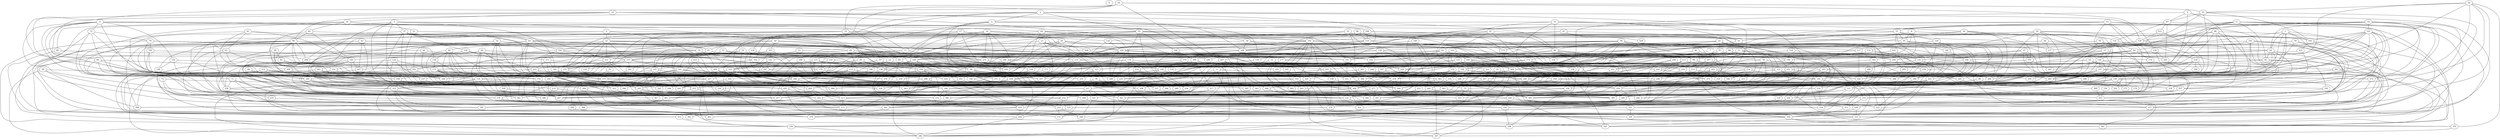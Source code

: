 strict graph "gnp_random_graph(400,0.015)" {
0;
1;
2;
3;
4;
5;
6;
7;
8;
9;
10;
11;
12;
13;
14;
15;
16;
17;
18;
19;
20;
21;
22;
23;
24;
25;
26;
27;
28;
29;
30;
31;
32;
33;
34;
35;
36;
37;
38;
39;
40;
41;
42;
43;
44;
45;
46;
47;
48;
49;
50;
51;
52;
53;
54;
55;
56;
57;
58;
59;
60;
61;
62;
63;
64;
65;
66;
67;
68;
69;
70;
71;
72;
73;
74;
75;
76;
77;
78;
79;
80;
81;
82;
83;
84;
85;
86;
87;
88;
89;
90;
91;
92;
93;
94;
95;
96;
97;
98;
99;
100;
101;
102;
103;
104;
105;
106;
107;
108;
109;
110;
111;
112;
113;
114;
115;
116;
117;
118;
119;
120;
121;
122;
123;
124;
125;
126;
127;
128;
129;
130;
131;
132;
133;
134;
135;
136;
137;
138;
139;
140;
141;
142;
143;
144;
145;
146;
147;
148;
149;
150;
151;
152;
153;
154;
155;
156;
157;
158;
159;
160;
161;
162;
163;
164;
165;
166;
167;
168;
169;
170;
171;
172;
173;
174;
175;
176;
177;
178;
179;
180;
181;
182;
183;
184;
185;
186;
187;
188;
189;
190;
191;
192;
193;
194;
195;
196;
197;
198;
199;
200;
201;
202;
203;
204;
205;
206;
207;
208;
209;
210;
211;
212;
213;
214;
215;
216;
217;
218;
219;
220;
221;
222;
223;
224;
225;
226;
227;
228;
229;
230;
231;
232;
233;
234;
235;
236;
237;
238;
239;
240;
241;
242;
243;
244;
245;
246;
247;
248;
249;
250;
251;
252;
253;
254;
255;
256;
257;
258;
259;
260;
261;
262;
263;
264;
265;
266;
267;
268;
269;
270;
271;
272;
273;
274;
275;
276;
277;
278;
279;
280;
281;
282;
283;
284;
285;
286;
287;
288;
289;
290;
291;
292;
293;
294;
295;
296;
297;
298;
299;
300;
301;
302;
303;
304;
305;
306;
307;
308;
309;
310;
311;
312;
313;
314;
315;
316;
317;
318;
319;
320;
321;
322;
323;
324;
325;
326;
327;
328;
329;
330;
331;
332;
333;
334;
335;
336;
337;
338;
339;
340;
341;
342;
343;
344;
345;
346;
347;
348;
349;
350;
351;
352;
353;
354;
355;
356;
357;
358;
359;
360;
361;
362;
363;
364;
365;
366;
367;
368;
369;
370;
371;
372;
373;
374;
375;
376;
377;
378;
379;
380;
381;
382;
383;
384;
385;
386;
387;
388;
389;
390;
391;
392;
393;
394;
395;
396;
397;
398;
399;
1 -- 193  [is_available=True, prob="0.159087456001"];
1 -- 387  [is_available=True, prob="0.0880879649318"];
1 -- 339  [is_available=True, prob="0.025745083117"];
1 -- 109  [is_available=True, prob="0.942501750728"];
1 -- 239  [is_available=True, prob="0.0327553164646"];
1 -- 113  [is_available=True, prob="1.0"];
1 -- 307  [is_available=True, prob="0.438943367341"];
1 -- 59  [is_available=True, prob="0.658084637431"];
2 -- 130  [is_available=True, prob="0.686960643798"];
2 -- 358  [is_available=True, prob="0.996588749772"];
2 -- 5  [is_available=True, prob="0.94331332277"];
2 -- 102  [is_available=True, prob="0.702941724285"];
2 -- 264  [is_available=True, prob="0.549530355292"];
2 -- 42  [is_available=True, prob="1.0"];
2 -- 179  [is_available=True, prob="1.0"];
2 -- 90  [is_available=True, prob="1.0"];
3 -- 297  [is_available=True, prob="0.323803786542"];
3 -- 283  [is_available=True, prob="1.0"];
3 -- 398  [is_available=True, prob="0.153382484037"];
3 -- 286  [is_available=True, prob="0.105304067959"];
4 -- 161  [is_available=True, prob="0.660974636439"];
4 -- 259  [is_available=True, prob="0.0141882943351"];
4 -- 37  [is_available=True, prob="1.0"];
4 -- 363  [is_available=True, prob="1.0"];
4 -- 301  [is_available=True, prob="0.158927331367"];
4 -- 237  [is_available=True, prob="0.225533630773"];
4 -- 57  [is_available=True, prob="1.0"];
4 -- 346  [is_available=True, prob="1.0"];
5 -- 257  [is_available=True, prob="0.587532844591"];
5 -- 108  [is_available=True, prob="1.0"];
5 -- 110  [is_available=True, prob="0.525310743355"];
5 -- 176  [is_available=True, prob="0.8412022229"];
5 -- 94  [is_available=True, prob="0.413544200232"];
6 -- 208  [is_available=True, prob="0.584393607027"];
6 -- 266  [is_available=True, prob="0.0671912449964"];
6 -- 351  [is_available=True, prob="0.256271029432"];
6 -- 22  [is_available=True, prob="0.634640276112"];
6 -- 71  [is_available=True, prob="0.0561710080365"];
7 -- 152  [is_available=True, prob="1.0"];
7 -- 266  [is_available=True, prob="1.0"];
7 -- 213  [is_available=True, prob="0.842815293792"];
7 -- 30  [is_available=True, prob="0.442522700167"];
8 -- 264  [is_available=True, prob="0.389680232167"];
8 -- 114  [is_available=True, prob="0.349039239887"];
8 -- 196  [is_available=True, prob="0.0638809049188"];
8 -- 157  [is_available=True, prob="0.226893315068"];
8 -- 95  [is_available=True, prob="0.24189448717"];
9 -- 359  [is_available=True, prob="0.130881682046"];
9 -- 291  [is_available=True, prob="1.0"];
9 -- 285  [is_available=True, prob="0.165366573063"];
9 -- 358  [is_available=True, prob="0.525032503531"];
9 -- 87  [is_available=True, prob="0.413098568314"];
10 -- 67  [is_available=True, prob="1.0"];
10 -- 54  [is_available=True, prob="1.0"];
10 -- 358  [is_available=True, prob="0.73389172956"];
10 -- 364  [is_available=True, prob="1.0"];
10 -- 303  [is_available=True, prob="0.600601939307"];
10 -- 86  [is_available=True, prob="0.587541608997"];
10 -- 61  [is_available=True, prob="0.16187447677"];
11 -- 39  [is_available=True, prob="0.713553251049"];
11 -- 72  [is_available=True, prob="0.75058356668"];
11 -- 297  [is_available=True, prob="0.316768815422"];
11 -- 267  [is_available=True, prob="0.141186878315"];
11 -- 77  [is_available=True, prob="0.257319219684"];
11 -- 302  [is_available=True, prob="1.0"];
11 -- 144  [is_available=True, prob="0.0751744483739"];
11 -- 360  [is_available=True, prob="0.479161827183"];
11 -- 51  [is_available=True, prob="0.283735048644"];
11 -- 89  [is_available=True, prob="0.218292109297"];
11 -- 317  [is_available=True, prob="1.0"];
12 -- 197  [is_available=True, prob="1.0"];
12 -- 369  [is_available=True, prob="0.791912672718"];
12 -- 183  [is_available=True, prob="0.324100420978"];
12 -- 344  [is_available=True, prob="1.0"];
12 -- 57  [is_available=True, prob="1.0"];
12 -- 315  [is_available=True, prob="0.426084736899"];
12 -- 92  [is_available=True, prob="0.377752337885"];
12 -- 126  [is_available=True, prob="1.0"];
13 -- 257  [is_available=True, prob="0.731452796068"];
13 -- 127  [is_available=True, prob="1.0"];
13 -- 77  [is_available=True, prob="0.788491218492"];
13 -- 337  [is_available=True, prob="0.6528421312"];
13 -- 101  [is_available=True, prob="0.942878302887"];
14 -- 322  [is_available=True, prob="0.198656450377"];
14 -- 155  [is_available=True, prob="0.764758246142"];
14 -- 328  [is_available=True, prob="0.486850001591"];
14 -- 137  [is_available=True, prob="0.30540127313"];
14 -- 272  [is_available=True, prob="0.138361806874"];
14 -- 274  [is_available=True, prob="0.261536958115"];
14 -- 374  [is_available=True, prob="0.914812266969"];
14 -- 59  [is_available=True, prob="0.501973825315"];
14 -- 61  [is_available=True, prob="1.0"];
15 -- 251  [is_available=True, prob="0.0742782093467"];
15 -- 102  [is_available=True, prob="0.527781328111"];
16 -- 332  [is_available=True, prob="1.0"];
16 -- 61  [is_available=True, prob="0.209251095861"];
16 -- 272  [is_available=True, prob="0.438929951677"];
16 -- 373  [is_available=True, prob="0.916498645752"];
16 -- 23  [is_available=True, prob="0.334660506863"];
16 -- 216  [is_available=True, prob="0.400546382945"];
16 -- 28  [is_available=True, prob="0.156144481794"];
16 -- 285  [is_available=True, prob="0.688384264434"];
17 -- 193  [is_available=True, prob="1.0"];
17 -- 165  [is_available=True, prob="0.0959399525661"];
17 -- 134  [is_available=True, prob="0.264576228516"];
17 -- 77  [is_available=True, prob="0.136234387806"];
17 -- 335  [is_available=True, prob="0.431951814351"];
17 -- 255  [is_available=True, prob="0.735121696635"];
18 -- 207  [is_available=True, prob="1.0"];
18 -- 19  [is_available=True, prob="0.682763056356"];
18 -- 150  [is_available=True, prob="0.619504021141"];
18 -- 55  [is_available=True, prob="0.475596960035"];
18 -- 218  [is_available=True, prob="0.815935810005"];
18 -- 127  [is_available=True, prob="1.0"];
19 -- 97  [is_available=True, prob="0.0795369972918"];
19 -- 198  [is_available=True, prob="0.269443646295"];
19 -- 231  [is_available=True, prob="0.626820977748"];
19 -- 330  [is_available=True, prob="0.914368107638"];
19 -- 149  [is_available=True, prob="0.842932108877"];
19 -- 119  [is_available=True, prob="0.245945001318"];
20 -- 297  [is_available=True, prob="1.0"];
20 -- 202  [is_available=True, prob="0.619724442548"];
20 -- 107  [is_available=True, prob="0.25083559886"];
20 -- 196  [is_available=True, prob="0.898607408963"];
20 -- 197  [is_available=True, prob="0.22590898527"];
21 -- 98  [is_available=True, prob="0.429030058103"];
21 -- 131  [is_available=True, prob="0.719409765968"];
21 -- 390  [is_available=True, prob="1.0"];
21 -- 135  [is_available=True, prob="0.938712943685"];
21 -- 269  [is_available=True, prob="0.658597890578"];
21 -- 216  [is_available=True, prob="0.753923989111"];
21 -- 251  [is_available=True, prob="0.083115709785"];
21 -- 189  [is_available=True, prob="0.111075209874"];
22 -- 131  [is_available=True, prob="1.0"];
22 -- 68  [is_available=True, prob="0.761775761748"];
22 -- 69  [is_available=True, prob="0.00802998319179"];
22 -- 231  [is_available=True, prob="1.0"];
22 -- 105  [is_available=True, prob="1.0"];
22 -- 121  [is_available=True, prob="0.966276135065"];
22 -- 157  [is_available=True, prob="0.388274684439"];
22 -- 126  [is_available=True, prob="1.0"];
22 -- 101  [is_available=True, prob="0.361868762535"];
23 -- 371  [is_available=True, prob="0.675068578757"];
23 -- 324  [is_available=True, prob="1.0"];
23 -- 230  [is_available=True, prob="0.864789916032"];
24 -- 34  [is_available=True, prob="0.398894700788"];
24 -- 198  [is_available=True, prob="1.0"];
24 -- 168  [is_available=True, prob="0.00985272836971"];
24 -- 266  [is_available=True, prob="0.853347809555"];
24 -- 179  [is_available=True, prob="0.440938748211"];
24 -- 86  [is_available=True, prob="1.0"];
25 -- 353  [is_available=True, prob="1.0"];
25 -- 132  [is_available=True, prob="0.493238608101"];
25 -- 166  [is_available=True, prob="0.0767469955264"];
25 -- 201  [is_available=True, prob="1.0"];
25 -- 268  [is_available=True, prob="1.0"];
25 -- 183  [is_available=True, prob="0.62260806032"];
25 -- 91  [is_available=True, prob="0.70035444952"];
25 -- 223  [is_available=True, prob="0.182749357244"];
26 -- 290  [is_available=True, prob="0.252278342419"];
26 -- 355  [is_available=True, prob="0.832591267871"];
26 -- 360  [is_available=True, prob="0.88411878132"];
26 -- 119  [is_available=True, prob="0.315248028423"];
26 -- 375  [is_available=True, prob="1.0"];
26 -- 145  [is_available=True, prob="0.974162616313"];
26 -- 279  [is_available=True, prob="0.786768902827"];
26 -- 314  [is_available=True, prob="0.947856452424"];
26 -- 27  [is_available=True, prob="1.0"];
27 -- 128  [is_available=True, prob="0.44202539155"];
27 -- 388  [is_available=True, prob="1.0"];
27 -- 305  [is_available=True, prob="0.0255919464619"];
27 -- 180  [is_available=True, prob="0.530283911015"];
27 -- 100  [is_available=True, prob="0.655877979335"];
28 -- 100  [is_available=True, prob="1.0"];
28 -- 396  [is_available=True, prob="1.0"];
28 -- 300  [is_available=True, prob="0.432333810174"];
28 -- 113  [is_available=True, prob="0.0552101006594"];
28 -- 149  [is_available=True, prob="1.0"];
28 -- 190  [is_available=True, prob="1.0"];
29 -- 194  [is_available=True, prob="0.323397095429"];
29 -- 368  [is_available=True, prob="0.301622225844"];
29 -- 369  [is_available=True, prob="0.267707247717"];
29 -- 338  [is_available=True, prob="0.0228118827659"];
29 -- 375  [is_available=True, prob="0.873485475882"];
29 -- 351  [is_available=True, prob="1.0"];
30 -- 75  [is_available=True, prob="0.784181018273"];
30 -- 356  [is_available=True, prob="0.654671524304"];
30 -- 267  [is_available=True, prob="1.0"];
30 -- 240  [is_available=True, prob="1.0"];
30 -- 377  [is_available=True, prob="0.501130046362"];
31 -- 233  [is_available=True, prob="0.557434878867"];
31 -- 225  [is_available=True, prob="0.618092468641"];
31 -- 211  [is_available=True, prob="0.799143331794"];
31 -- 127  [is_available=True, prob="0.941763695262"];
32 -- 270  [is_available=True, prob="1.0"];
32 -- 300  [is_available=True, prob="0.818853613115"];
32 -- 134  [is_available=True, prob="1.0"];
32 -- 86  [is_available=True, prob="0.475758345282"];
32 -- 341  [is_available=True, prob="1.0"];
33 -- 392  [is_available=True, prob="0.916492513078"];
33 -- 291  [is_available=True, prob="1.0"];
33 -- 197  [is_available=True, prob="0.371747341903"];
33 -- 328  [is_available=True, prob="0.967903504723"];
33 -- 177  [is_available=True, prob="0.220026901131"];
33 -- 313  [is_available=True, prob="0.986237580611"];
33 -- 157  [is_available=True, prob="0.815512730591"];
34 -- 64  [is_available=True, prob="0.730191144472"];
34 -- 65  [is_available=True, prob="0.71844703012"];
34 -- 66  [is_available=True, prob="0.280184194065"];
34 -- 200  [is_available=True, prob="0.884972541336"];
34 -- 233  [is_available=True, prob="0.921698147121"];
35 -- 257  [is_available=True, prob="0.529377485103"];
35 -- 396  [is_available=True, prob="0.0179943039583"];
35 -- 399  [is_available=True, prob="0.166994417866"];
35 -- 368  [is_available=True, prob="0.0999115631793"];
35 -- 375  [is_available=True, prob="0.862067946592"];
35 -- 248  [is_available=True, prob="0.0369500290788"];
36 -- 327  [is_available=True, prob="0.139942463811"];
36 -- 55  [is_available=True, prob="1.0"];
36 -- 204  [is_available=True, prob="0.851998993294"];
36 -- 370  [is_available=True, prob="0.650770231067"];
36 -- 274  [is_available=True, prob="0.826728235426"];
36 -- 343  [is_available=True, prob="0.509554755552"];
36 -- 346  [is_available=True, prob="0.920978947218"];
37 -- 341  [is_available=True, prob="0.8664429709"];
37 -- 138  [is_available=True, prob="0.0692671857869"];
37 -- 334  [is_available=True, prob="0.579276347768"];
37 -- 174  [is_available=True, prob="1.0"];
37 -- 344  [is_available=True, prob="0.216226177281"];
37 -- 121  [is_available=True, prob="0.46721664841"];
37 -- 380  [is_available=True, prob="0.221383997904"];
37 -- 63  [is_available=True, prob="0.357171892057"];
38 -- 384  [is_available=True, prob="0.745376776327"];
38 -- 396  [is_available=True, prob="0.503114589899"];
38 -- 373  [is_available=True, prob="0.952262543212"];
38 -- 279  [is_available=True, prob="0.519888212011"];
39 -- 168  [is_available=True, prob="0.419863159798"];
39 -- 250  [is_available=True, prob="1.0"];
39 -- 298  [is_available=True, prob="0.109115924517"];
39 -- 175  [is_available=True, prob="0.193601505972"];
40 -- 376  [is_available=True, prob="0.46421417963"];
40 -- 332  [is_available=True, prob="0.969818405566"];
40 -- 173  [is_available=True, prob="1.0"];
40 -- 167  [is_available=True, prob="0.527090496934"];
41 -- 104  [is_available=True, prob="0.841732215222"];
41 -- 229  [is_available=True, prob="0.621901987612"];
41 -- 387  [is_available=True, prob="0.979994483386"];
41 -- 61  [is_available=True, prob="0.740246013979"];
41 -- 157  [is_available=True, prob="0.935840880999"];
42 -- 256  [is_available=True, prob="0.820199922536"];
42 -- 101  [is_available=True, prob="0.57277924706"];
42 -- 104  [is_available=True, prob="0.652835893672"];
42 -- 284  [is_available=True, prob="0.0304127226527"];
42 -- 106  [is_available=True, prob="0.248037717603"];
42 -- 366  [is_available=True, prob="0.295255880237"];
42 -- 151  [is_available=True, prob="0.0838691134269"];
42 -- 314  [is_available=True, prob="0.00197482297682"];
42 -- 220  [is_available=True, prob="0.161920928489"];
43 -- 336  [is_available=True, prob="1.0"];
43 -- 392  [is_available=True, prob="0.609958371179"];
43 -- 76  [is_available=True, prob="0.490556700918"];
43 -- 176  [is_available=True, prob="0.708217871776"];
43 -- 247  [is_available=True, prob="1.0"];
43 -- 252  [is_available=True, prob="0.493422049034"];
44 -- 137  [is_available=True, prob="0.400617527686"];
44 -- 59  [is_available=True, prob="0.192552090406"];
44 -- 149  [is_available=True, prob="1.0"];
45 -- 291  [is_available=True, prob="0.145500650471"];
45 -- 361  [is_available=True, prob="1.0"];
45 -- 146  [is_available=True, prob="0.0884894755698"];
45 -- 157  [is_available=True, prob="1.0"];
45 -- 62  [is_available=True, prob="1.0"];
45 -- 63  [is_available=True, prob="0.0736524562942"];
46 -- 304  [is_available=True, prob="1.0"];
46 -- 185  [is_available=True, prob="0.0989628365667"];
46 -- 119  [is_available=True, prob="1.0"];
46 -- 175  [is_available=True, prob="0.696957698744"];
46 -- 63  [is_available=True, prob="1.0"];
47 -- 216  [is_available=True, prob="0.314170048229"];
47 -- 284  [is_available=True, prob="0.272357771282"];
47 -- 204  [is_available=True, prob="0.943862815396"];
47 -- 292  [is_available=True, prob="1.0"];
47 -- 191  [is_available=True, prob="0.558672857668"];
48 -- 280  [is_available=True, prob="0.311743524607"];
48 -- 251  [is_available=True, prob="0.500746820772"];
48 -- 372  [is_available=True, prob="0.0536281420995"];
48 -- 85  [is_available=True, prob="0.93636973418"];
49 -- 258  [is_available=True, prob="0.741459210727"];
49 -- 116  [is_available=True, prob="0.163184898742"];
49 -- 111  [is_available=True, prob="0.612573515309"];
50 -- 226  [is_available=True, prob="0.211423030229"];
50 -- 354  [is_available=True, prob="1.0"];
50 -- 301  [is_available=True, prob="1.0"];
50 -- 175  [is_available=True, prob="0.826960011475"];
50 -- 217  [is_available=True, prob="0.745350453199"];
50 -- 315  [is_available=True, prob="0.913596186749"];
50 -- 156  [is_available=True, prob="0.666621780635"];
50 -- 381  [is_available=True, prob="0.599265339797"];
51 -- 104  [is_available=True, prob="0.827237151804"];
51 -- 268  [is_available=True, prob="0.274581605948"];
51 -- 277  [is_available=True, prob="0.798606738745"];
51 -- 390  [is_available=True, prob="0.888774907417"];
52 -- 360  [is_available=True, prob="1.0"];
52 -- 392  [is_available=True, prob="0.48001130345"];
52 -- 354  [is_available=True, prob="0.724188340341"];
52 -- 67  [is_available=True, prob="0.364412552647"];
52 -- 227  [is_available=True, prob="0.0768952607783"];
53 -- 64  [is_available=True, prob="0.206319776256"];
53 -- 128  [is_available=True, prob="0.894248569566"];
53 -- 136  [is_available=True, prob="0.217271590036"];
53 -- 298  [is_available=True, prob="1.0"];
53 -- 174  [is_available=True, prob="0.925569664457"];
53 -- 200  [is_available=True, prob="1.0"];
53 -- 345  [is_available=True, prob="0.442323313282"];
53 -- 381  [is_available=True, prob="0.34828045063"];
54 -- 128  [is_available=True, prob="1.0"];
54 -- 289  [is_available=True, prob="1.0"];
54 -- 63  [is_available=True, prob="0.0438712790371"];
54 -- 382  [is_available=True, prob="1.0"];
54 -- 191  [is_available=True, prob="0.478005089568"];
55 -- 224  [is_available=True, prob="0.511673406009"];
55 -- 193  [is_available=True, prob="0.670660841082"];
55 -- 101  [is_available=True, prob="0.941788655079"];
55 -- 87  [is_available=True, prob="0.0632569453732"];
55 -- 348  [is_available=True, prob="0.947331103302"];
56 -- 98  [is_available=True, prob="0.716111863159"];
56 -- 299  [is_available=True, prob="0.897063178984"];
56 -- 133  [is_available=True, prob="1.0"];
56 -- 167  [is_available=True, prob="0.435911429946"];
56 -- 393  [is_available=True, prob="1.0"];
56 -- 199  [is_available=True, prob="1.0"];
56 -- 175  [is_available=True, prob="0.770992135465"];
56 -- 304  [is_available=True, prob="1.0"];
56 -- 178  [is_available=True, prob="0.413586482454"];
56 -- 83  [is_available=True, prob="0.67864294631"];
56 -- 180  [is_available=True, prob="0.531102027416"];
56 -- 86  [is_available=True, prob="0.515642887977"];
56 -- 184  [is_available=True, prob="0.669854641695"];
56 -- 94  [is_available=True, prob="0.380100937903"];
56 -- 101  [is_available=True, prob="1.0"];
57 -- 288  [is_available=True, prob="1.0"];
57 -- 129  [is_available=True, prob="0.27896637093"];
57 -- 361  [is_available=True, prob="1.0"];
57 -- 82  [is_available=True, prob="0.105149004903"];
57 -- 88  [is_available=True, prob="1.0"];
57 -- 95  [is_available=True, prob="0.46371386249"];
58 -- 136  [is_available=True, prob="0.489809843216"];
58 -- 259  [is_available=True, prob="0.0596325470663"];
58 -- 163  [is_available=True, prob="1.0"];
58 -- 363  [is_available=True, prob="1.0"];
59 -- 101  [is_available=True, prob="0.785824654349"];
59 -- 135  [is_available=True, prob="0.126954773441"];
59 -- 300  [is_available=True, prob="1.0"];
59 -- 170  [is_available=True, prob="1.0"];
59 -- 376  [is_available=True, prob="0.554496883794"];
59 -- 184  [is_available=True, prob="0.823782545989"];
59 -- 92  [is_available=True, prob="0.45382710948"];
60 -- 397  [is_available=True, prob="1.0"];
60 -- 273  [is_available=True, prob="1.0"];
60 -- 275  [is_available=True, prob="0.799999772637"];
60 -- 373  [is_available=True, prob="0.607289924403"];
60 -- 310  [is_available=True, prob="0.420804828821"];
60 -- 92  [is_available=True, prob="0.63521811052"];
60 -- 189  [is_available=True, prob="0.978056483095"];
61 -- 355  [is_available=True, prob="0.909483566669"];
61 -- 202  [is_available=True, prob="0.757544166578"];
62 -- 235  [is_available=True, prob="1.0"];
62 -- 141  [is_available=True, prob="0.676536977323"];
62 -- 275  [is_available=True, prob="0.615740541215"];
62 -- 276  [is_available=True, prob="0.460180325181"];
62 -- 278  [is_available=True, prob="1.0"];
63 -- 384  [is_available=True, prob="0.92178671048"];
63 -- 354  [is_available=True, prob="1.0"];
63 -- 67  [is_available=True, prob="1.0"];
63 -- 391  [is_available=True, prob="1.0"];
63 -- 200  [is_available=True, prob="1.0"];
63 -- 105  [is_available=True, prob="0.470853113362"];
63 -- 201  [is_available=True, prob="0.455621476788"];
63 -- 248  [is_available=True, prob="0.987832567948"];
63 -- 250  [is_available=True, prob="1.0"];
63 -- 156  [is_available=True, prob="0.369481373197"];
63 -- 297  [is_available=True, prob="0.264620668558"];
64 -- 395  [is_available=True, prob="0.872463462561"];
64 -- 178  [is_available=True, prob="1.0"];
64 -- 184  [is_available=True, prob="0.264015452288"];
64 -- 95  [is_available=True, prob="0.347354569953"];
65 -- 338  [is_available=True, prob="0.155150506899"];
65 -- 90  [is_available=True, prob="0.985915808022"];
65 -- 146  [is_available=True, prob="0.476016824675"];
65 -- 151  [is_available=True, prob="0.76733828518"];
66 -- 312  [is_available=True, prob="0.872293201507"];
66 -- 166  [is_available=True, prob="0.867611196197"];
67 -- 163  [is_available=True, prob="0.212276912376"];
67 -- 262  [is_available=True, prob="0.446686741771"];
67 -- 231  [is_available=True, prob="0.150095909893"];
67 -- 267  [is_available=True, prob="0.347008892447"];
67 -- 84  [is_available=True, prob="0.85728240655"];
68 -- 98  [is_available=True, prob="0.855674548457"];
68 -- 195  [is_available=True, prob="0.378679263946"];
68 -- 262  [is_available=True, prob="0.474384540596"];
68 -- 136  [is_available=True, prob="0.731804970073"];
68 -- 272  [is_available=True, prob="0.0415401273805"];
68 -- 284  [is_available=True, prob="0.428784130908"];
69 -- 356  [is_available=True, prob="0.722253452869"];
69 -- 390  [is_available=True, prob="0.677642758346"];
69 -- 169  [is_available=True, prob="1.0"];
69 -- 139  [is_available=True, prob="1.0"];
69 -- 236  [is_available=True, prob="0.798544054241"];
69 -- 302  [is_available=True, prob="0.200844858244"];
69 -- 306  [is_available=True, prob="0.655163687631"];
70 -- 280  [is_available=True, prob="0.11162889605"];
70 -- 217  [is_available=True, prob="0.535461724578"];
70 -- 75  [is_available=True, prob="0.01472039195"];
71 -- 297  [is_available=True, prob="0.327798137434"];
71 -- 258  [is_available=True, prob="1.0"];
71 -- 386  [is_available=True, prob="0.73105039503"];
71 -- 383  [is_available=True, prob="0.702521952271"];
72 -- 160  [is_available=True, prob="1.0"];
72 -- 353  [is_available=True, prob="0.845259661654"];
72 -- 79  [is_available=True, prob="0.184372576722"];
72 -- 211  [is_available=True, prob="0.426071374987"];
72 -- 376  [is_available=True, prob="0.29786376951"];
73 -- 392  [is_available=True, prob="0.117978490445"];
73 -- 350  [is_available=True, prob="0.672252293258"];
73 -- 342  [is_available=True, prob="1.0"];
74 -- 320  [is_available=True, prob="1.0"];
74 -- 100  [is_available=True, prob="0.136915310127"];
74 -- 136  [is_available=True, prob="0.0583881435087"];
74 -- 201  [is_available=True, prob="0.312497519303"];
74 -- 279  [is_available=True, prob="0.239959233468"];
74 -- 282  [is_available=True, prob="0.244106647915"];
75 -- 305  [is_available=True, prob="0.476392144449"];
75 -- 347  [is_available=True, prob="0.695234160713"];
75 -- 397  [is_available=True, prob="0.676557160159"];
76 -- 101  [is_available=True, prob="0.488172722778"];
76 -- 102  [is_available=True, prob="0.889469428655"];
76 -- 206  [is_available=True, prob="0.107187167656"];
76 -- 210  [is_available=True, prob="0.945301038721"];
76 -- 379  [is_available=True, prob="0.648389781863"];
76 -- 285  [is_available=True, prob="0.937565481954"];
77 -- 167  [is_available=True, prob="1.0"];
77 -- 234  [is_available=True, prob="0.127042100447"];
77 -- 141  [is_available=True, prob="0.887224079556"];
77 -- 115  [is_available=True, prob="1.0"];
77 -- 367  [is_available=True, prob="0.413911235721"];
77 -- 383  [is_available=True, prob="1.0"];
78 -- 393  [is_available=True, prob="0.470353073013"];
78 -- 82  [is_available=True, prob="0.0537695823793"];
78 -- 347  [is_available=True, prob="0.0726365634045"];
78 -- 279  [is_available=True, prob="0.303187746038"];
79 -- 326  [is_available=True, prob="0.0388274007748"];
79 -- 139  [is_available=True, prob="0.317238646444"];
79 -- 204  [is_available=True, prob="0.872487757652"];
79 -- 336  [is_available=True, prob="0.445431966746"];
79 -- 190  [is_available=True, prob="0.123216943778"];
79 -- 159  [is_available=True, prob="0.591453449346"];
80 -- 170  [is_available=True, prob="0.484683214073"];
80 -- 356  [is_available=True, prob="0.934995588604"];
80 -- 182  [is_available=True, prob="0.138314814496"];
81 -- 193  [is_available=True, prob="0.658929392243"];
81 -- 84  [is_available=True, prob="0.744773530443"];
81 -- 381  [is_available=True, prob="0.697594683393"];
81 -- 310  [is_available=True, prob="0.331543549854"];
81 -- 143  [is_available=True, prob="0.279677261847"];
82 -- 225  [is_available=True, prob="0.84820926555"];
82 -- 234  [is_available=True, prob="0.374902338757"];
82 -- 174  [is_available=True, prob="0.980291052289"];
82 -- 377  [is_available=True, prob="1.0"];
82 -- 190  [is_available=True, prob="1.0"];
83 -- 387  [is_available=True, prob="0.738653775445"];
83 -- 101  [is_available=True, prob="0.692535357337"];
83 -- 200  [is_available=True, prob="0.397148587603"];
83 -- 113  [is_available=True, prob="0.0832673930514"];
83 -- 259  [is_available=True, prob="1.0"];
84 -- 94  [is_available=True, prob="0.871824987929"];
84 -- 329  [is_available=True, prob="0.592362302969"];
85 -- 201  [is_available=True, prob="1.0"];
85 -- 195  [is_available=True, prob="0.857568609283"];
85 -- 283  [is_available=True, prob="1.0"];
86 -- 344  [is_available=True, prob="0.0804360518692"];
86 -- 164  [is_available=True, prob="0.301700619049"];
86 -- 325  [is_available=True, prob="0.920295085594"];
86 -- 358  [is_available=True, prob="1.0"];
86 -- 136  [is_available=True, prob="0.550803584953"];
86 -- 314  [is_available=True, prob="0.965344241209"];
86 -- 254  [is_available=True, prob="0.817909899168"];
87 -- 364  [is_available=True, prob="0.395001869759"];
87 -- 146  [is_available=True, prob="0.943570947776"];
87 -- 114  [is_available=True, prob="0.39788994326"];
87 -- 281  [is_available=True, prob="0.519545043485"];
87 -- 123  [is_available=True, prob="0.784088453657"];
88 -- 192  [is_available=True, prob="0.272841824883"];
88 -- 320  [is_available=True, prob="0.445602999557"];
88 -- 162  [is_available=True, prob="0.311842100694"];
88 -- 132  [is_available=True, prob="1.0"];
88 -- 194  [is_available=True, prob="0.0745023821966"];
88 -- 110  [is_available=True, prob="1.0"];
88 -- 243  [is_available=True, prob="0.722602633909"];
88 -- 127  [is_available=True, prob="0.516357766807"];
89 -- 209  [is_available=True, prob="0.321047617392"];
89 -- 323  [is_available=True, prob="0.155489872876"];
89 -- 212  [is_available=True, prob="1.0"];
89 -- 303  [is_available=True, prob="0.622367202911"];
90 -- 168  [is_available=True, prob="0.468592262183"];
90 -- 268  [is_available=True, prob="0.639213611307"];
90 -- 258  [is_available=True, prob="0.314347970619"];
90 -- 302  [is_available=True, prob="0.922453983731"];
90 -- 208  [is_available=True, prob="0.0324621047056"];
90 -- 148  [is_available=True, prob="0.314265614939"];
90 -- 151  [is_available=True, prob="0.715843892938"];
90 -- 312  [is_available=True, prob="0.478863489299"];
90 -- 254  [is_available=True, prob="0.704370999952"];
90 -- 127  [is_available=True, prob="0.184112300694"];
91 -- 257  [is_available=True, prob="0.833218563901"];
91 -- 97  [is_available=True, prob="0.359534510656"];
91 -- 359  [is_available=True, prob="0.698547706192"];
91 -- 304  [is_available=True, prob="0.217563507448"];
91 -- 340  [is_available=True, prob="1.0"];
91 -- 121  [is_available=True, prob="0.0718278582708"];
92 -- 192  [is_available=True, prob="0.0486828338082"];
92 -- 241  [is_available=True, prob="0.443781493053"];
92 -- 373  [is_available=True, prob="0.837894049149"];
92 -- 182  [is_available=True, prob="1.0"];
93 -- 273  [is_available=True, prob="1.0"];
93 -- 357  [is_available=True, prob="0.522952460038"];
94 -- 271  [is_available=True, prob="0.338767674999"];
94 -- 211  [is_available=True, prob="1.0"];
94 -- 316  [is_available=True, prob="0.500197256922"];
95 -- 331  [is_available=True, prob="0.45030980892"];
95 -- 145  [is_available=True, prob="0.244333968545"];
95 -- 117  [is_available=True, prob="1.0"];
95 -- 345  [is_available=True, prob="0.0237647384834"];
95 -- 122  [is_available=True, prob="0.441560285087"];
96 -- 130  [is_available=True, prob="0.767659441333"];
96 -- 328  [is_available=True, prob="0.875186310208"];
96 -- 265  [is_available=True, prob="1.0"];
96 -- 369  [is_available=True, prob="0.461492341423"];
96 -- 214  [is_available=True, prob="0.316135303161"];
96 -- 329  [is_available=True, prob="0.60544878497"];
96 -- 184  [is_available=True, prob="0.699784050033"];
96 -- 250  [is_available=True, prob="1.0"];
97 -- 162  [is_available=True, prob="0.447750349354"];
97 -- 379  [is_available=True, prob="0.00688500886057"];
97 -- 176  [is_available=True, prob="0.578545001246"];
97 -- 116  [is_available=True, prob="1.0"];
97 -- 284  [is_available=True, prob="0.334553265828"];
98 -- 132  [is_available=True, prob="0.608335253395"];
98 -- 109  [is_available=True, prob="0.0874779788495"];
98 -- 309  [is_available=True, prob="1.0"];
98 -- 378  [is_available=True, prob="1.0"];
99 -- 160  [is_available=True, prob="0.514751658682"];
99 -- 341  [is_available=True, prob="0.355391559492"];
100 -- 353  [is_available=True, prob="0.586602409031"];
100 -- 196  [is_available=True, prob="0.403482663484"];
100 -- 358  [is_available=True, prob="0.870554744746"];
100 -- 136  [is_available=True, prob="0.977094877273"];
100 -- 340  [is_available=True, prob="0.861228033054"];
101 -- 211  [is_available=True, prob="0.200473052458"];
101 -- 399  [is_available=True, prob="0.153607339026"];
102 -- 256  [is_available=True, prob="0.123403037163"];
102 -- 187  [is_available=True, prob="0.770470878879"];
103 -- 250  [is_available=True, prob="0.518537702809"];
103 -- 269  [is_available=True, prob="1.0"];
104 -- 385  [is_available=True, prob="0.842225508158"];
104 -- 325  [is_available=True, prob="0.889691795559"];
104 -- 198  [is_available=True, prob="1.0"];
104 -- 307  [is_available=True, prob="1.0"];
104 -- 372  [is_available=True, prob="1.0"];
104 -- 117  [is_available=True, prob="0.313332728792"];
104 -- 344  [is_available=True, prob="0.860502130373"];
104 -- 347  [is_available=True, prob="0.350082016586"];
104 -- 106  [is_available=True, prob="1.0"];
104 -- 158  [is_available=True, prob="1.0"];
105 -- 291  [is_available=True, prob="1.0"];
105 -- 264  [is_available=True, prob="1.0"];
105 -- 394  [is_available=True, prob="0.467446907458"];
105 -- 157  [is_available=True, prob="0.245808523832"];
106 -- 380  [is_available=True, prob="0.583546399999"];
106 -- 166  [is_available=True, prob="1.0"];
107 -- 163  [is_available=True, prob="1.0"];
107 -- 330  [is_available=True, prob="0.65953342399"];
107 -- 141  [is_available=True, prob="1.0"];
107 -- 241  [is_available=True, prob="0.223301846836"];
107 -- 220  [is_available=True, prob="1.0"];
108 -- 112  [is_available=True, prob="1.0"];
108 -- 137  [is_available=True, prob="0.600469412902"];
108 -- 135  [is_available=True, prob="0.988217772138"];
108 -- 119  [is_available=True, prob="0.19845374472"];
109 -- 165  [is_available=True, prob="0.461441393575"];
110 -- 196  [is_available=True, prob="0.860588832824"];
111 -- 249  [is_available=True, prob="0.285283483503"];
111 -- 243  [is_available=True, prob="0.482551930311"];
111 -- 197  [is_available=True, prob="0.450482612459"];
111 -- 161  [is_available=True, prob="1.0"];
112 -- 296  [is_available=True, prob="0.939927586759"];
112 -- 284  [is_available=True, prob="0.407665096156"];
112 -- 357  [is_available=True, prob="0.590675211256"];
112 -- 380  [is_available=True, prob="0.660708741866"];
113 -- 256  [is_available=True, prob="0.660493859558"];
113 -- 264  [is_available=True, prob="0.381162589944"];
113 -- 267  [is_available=True, prob="0.408074071638"];
113 -- 369  [is_available=True, prob="0.288780504408"];
113 -- 373  [is_available=True, prob="0.563679912687"];
114 -- 120  [is_available=True, prob="0.176613841033"];
114 -- 271  [is_available=True, prob="1.0"];
115 -- 258  [is_available=True, prob="0.791144669448"];
115 -- 325  [is_available=True, prob="0.23834120042"];
115 -- 306  [is_available=True, prob="0.960351863663"];
115 -- 147  [is_available=True, prob="0.25616737257"];
115 -- 186  [is_available=True, prob="1.0"];
116 -- 258  [is_available=True, prob="1.0"];
116 -- 365  [is_available=True, prob="0.0238575190098"];
116 -- 376  [is_available=True, prob="1.0"];
116 -- 252  [is_available=True, prob="0.483606068521"];
117 -- 328  [is_available=True, prob="0.377543522646"];
117 -- 183  [is_available=True, prob="0.410315990157"];
117 -- 172  [is_available=True, prob="1.0"];
118 -- 204  [is_available=True, prob="0.409818171383"];
118 -- 255  [is_available=True, prob="0.205965070387"];
119 -- 160  [is_available=True, prob="0.0449791541239"];
119 -- 168  [is_available=True, prob="0.0719788133711"];
119 -- 269  [is_available=True, prob="0.0695482477306"];
119 -- 214  [is_available=True, prob="1.0"];
120 -- 228  [is_available=True, prob="0.0575559344154"];
120 -- 147  [is_available=True, prob="1.0"];
120 -- 245  [is_available=True, prob="1.0"];
120 -- 246  [is_available=True, prob="1.0"];
120 -- 252  [is_available=True, prob="0.55614325463"];
121 -- 161  [is_available=True, prob="0.383507388352"];
121 -- 292  [is_available=True, prob="1.0"];
121 -- 240  [is_available=True, prob="1.0"];
121 -- 126  [is_available=True, prob="1.0"];
122 -- 209  [is_available=True, prob="0.314835180536"];
122 -- 393  [is_available=True, prob="1.0"];
122 -- 135  [is_available=True, prob="0.655187576828"];
122 -- 177  [is_available=True, prob="0.419619138905"];
122 -- 231  [is_available=True, prob="0.173037562998"];
123 -- 273  [is_available=True, prob="0.287124970182"];
123 -- 130  [is_available=True, prob="1.0"];
124 -- 345  [is_available=True, prob="1.0"];
124 -- 173  [is_available=True, prob="0.576378702603"];
124 -- 326  [is_available=True, prob="1.0"];
124 -- 361  [is_available=True, prob="0.313311198857"];
125 -- 234  [is_available=True, prob="0.00538987406064"];
125 -- 213  [is_available=True, prob="0.868035102203"];
125 -- 310  [is_available=True, prob="0.0350584095219"];
125 -- 373  [is_available=True, prob="1.0"];
127 -- 362  [is_available=True, prob="0.505816176033"];
127 -- 278  [is_available=True, prob="0.959705215607"];
127 -- 346  [is_available=True, prob="0.312013166756"];
127 -- 255  [is_available=True, prob="0.997661571968"];
128 -- 321  [is_available=True, prob="0.550881099219"];
128 -- 203  [is_available=True, prob="1.0"];
128 -- 269  [is_available=True, prob="0.341927107611"];
128 -- 334  [is_available=True, prob="0.123461903398"];
128 -- 399  [is_available=True, prob="0.474656350329"];
128 -- 242  [is_available=True, prob="0.391379848317"];
128 -- 147  [is_available=True, prob="0.740200418395"];
129 -- 390  [is_available=True, prob="1.0"];
129 -- 168  [is_available=True, prob="0.966623142619"];
129 -- 205  [is_available=True, prob="0.0297067880506"];
129 -- 269  [is_available=True, prob="0.655624060096"];
129 -- 208  [is_available=True, prob="0.51057681692"];
129 -- 244  [is_available=True, prob="0.812466678183"];
130 -- 141  [is_available=True, prob="0.694672786377"];
130 -- 149  [is_available=True, prob="1.0"];
130 -- 318  [is_available=True, prob="0.0274849658748"];
131 -- 293  [is_available=True, prob="0.137156964015"];
131 -- 171  [is_available=True, prob="0.819191555563"];
131 -- 206  [is_available=True, prob="0.128402222346"];
131 -- 212  [is_available=True, prob="0.143375585622"];
132 -- 165  [is_available=True, prob="0.180714643655"];
132 -- 270  [is_available=True, prob="1.0"];
132 -- 335  [is_available=True, prob="0.936825174342"];
132 -- 211  [is_available=True, prob="0.784891751017"];
133 -- 374  [is_available=True, prob="0.0829463537536"];
134 -- 195  [is_available=True, prob="0.342314226714"];
134 -- 149  [is_available=True, prob="0.748186743153"];
135 -- 234  [is_available=True, prob="1.0"];
135 -- 375  [is_available=True, prob="0.379970714989"];
136 -- 321  [is_available=True, prob="0.629479014002"];
136 -- 323  [is_available=True, prob="0.468625527736"];
136 -- 385  [is_available=True, prob="0.609111445002"];
136 -- 210  [is_available=True, prob="1.0"];
137 -- 287  [is_available=True, prob="0.00878681763458"];
138 -- 192  [is_available=True, prob="0.971090307404"];
138 -- 243  [is_available=True, prob="0.684066005788"];
138 -- 152  [is_available=True, prob="1.0"];
138 -- 346  [is_available=True, prob="1.0"];
138 -- 357  [is_available=True, prob="0.722046197353"];
139 -- 173  [is_available=True, prob="0.675796897134"];
139 -- 390  [is_available=True, prob="0.11056825529"];
140 -- 168  [is_available=True, prob="1.0"];
140 -- 253  [is_available=True, prob="0.297741285814"];
140 -- 397  [is_available=True, prob="0.87229671052"];
141 -- 163  [is_available=True, prob="0.892936470482"];
141 -- 266  [is_available=True, prob="0.119576428853"];
141 -- 187  [is_available=True, prob="0.650169889908"];
142 -- 292  [is_available=True, prob="1.0"];
142 -- 168  [is_available=True, prob="0.79849079851"];
142 -- 395  [is_available=True, prob="0.15956574733"];
142 -- 337  [is_available=True, prob="0.315417127956"];
142 -- 346  [is_available=True, prob="1.0"];
142 -- 191  [is_available=True, prob="1.0"];
143 -- 194  [is_available=True, prob="0.404157694162"];
143 -- 387  [is_available=True, prob="0.914753788876"];
143 -- 164  [is_available=True, prob="0.17510360517"];
143 -- 232  [is_available=True, prob="0.0116779125471"];
143 -- 237  [is_available=True, prob="0.701601195004"];
143 -- 379  [is_available=True, prob="1.0"];
144 -- 380  [is_available=True, prob="0.870866072287"];
144 -- 148  [is_available=True, prob="0.0656769487575"];
144 -- 199  [is_available=True, prob="1.0"];
145 -- 288  [is_available=True, prob="0.185926360159"];
145 -- 180  [is_available=True, prob="1.0"];
146 -- 288  [is_available=True, prob="0.444705378545"];
146 -- 343  [is_available=True, prob="0.671090534871"];
146 -- 365  [is_available=True, prob="0.723583985197"];
146 -- 181  [is_available=True, prob="1.0"];
146 -- 247  [is_available=True, prob="0.322445507101"];
147 -- 294  [is_available=True, prob="0.692884565756"];
147 -- 396  [is_available=True, prob="0.470762532416"];
147 -- 223  [is_available=True, prob="0.301086926992"];
147 -- 319  [is_available=True, prob="0.260222760152"];
148 -- 345  [is_available=True, prob="0.744037681325"];
149 -- 164  [is_available=True, prob="0.669025043679"];
149 -- 262  [is_available=True, prob="0.7897966581"];
149 -- 284  [is_available=True, prob="0.78675779813"];
149 -- 250  [is_available=True, prob="0.443717627915"];
149 -- 186  [is_available=True, prob="0.913290543064"];
149 -- 221  [is_available=True, prob="0.755492431155"];
149 -- 254  [is_available=True, prob="0.151616341406"];
149 -- 325  [is_available=True, prob="0.253741262631"];
150 -- 281  [is_available=True, prob="0.144424395167"];
150 -- 194  [is_available=True, prob="1.0"];
150 -- 318  [is_available=True, prob="0.974327613215"];
151 -- 258  [is_available=True, prob="0.497954850024"];
151 -- 360  [is_available=True, prob="0.704704640868"];
151 -- 273  [is_available=True, prob="1.0"];
151 -- 220  [is_available=True, prob="0.687374294087"];
152 -- 390  [is_available=True, prob="0.0398314062681"];
152 -- 173  [is_available=True, prob="0.997916377538"];
152 -- 240  [is_available=True, prob="1.0"];
152 -- 276  [is_available=True, prob="0.675010930049"];
152 -- 247  [is_available=True, prob="1.0"];
153 -- 346  [is_available=True, prob="0.442604157964"];
153 -- 363  [is_available=True, prob="0.218112155002"];
153 -- 386  [is_available=True, prob="0.360826232223"];
153 -- 327  [is_available=True, prob="0.418734493225"];
154 -- 393  [is_available=True, prob="0.00181783747065"];
155 -- 193  [is_available=True, prob="0.431308880971"];
155 -- 370  [is_available=True, prob="0.436623097331"];
155 -- 265  [is_available=True, prob="1.0"];
155 -- 269  [is_available=True, prob="1.0"];
155 -- 207  [is_available=True, prob="1.0"];
155 -- 242  [is_available=True, prob="0.671173914252"];
155 -- 275  [is_available=True, prob="0.00789605053764"];
155 -- 316  [is_available=True, prob="0.970975864843"];
155 -- 190  [is_available=True, prob="1.0"];
155 -- 287  [is_available=True, prob="0.472437355934"];
156 -- 230  [is_available=True, prob="1.0"];
156 -- 265  [is_available=True, prob="0.877115942578"];
156 -- 277  [is_available=True, prob="0.968715033855"];
156 -- 250  [is_available=True, prob="0.30087023332"];
157 -- 161  [is_available=True, prob="0.266016510879"];
157 -- 231  [is_available=True, prob="0.927533860994"];
157 -- 241  [is_available=True, prob="1.0"];
157 -- 216  [is_available=True, prob="1.0"];
157 -- 282  [is_available=True, prob="1.0"];
157 -- 297  [is_available=True, prob="1.0"];
158 -- 394  [is_available=True, prob="0.261789168089"];
158 -- 374  [is_available=True, prob="0.703461359085"];
159 -- 208  [is_available=True, prob="0.566425264815"];
159 -- 257  [is_available=True, prob="0.650798779967"];
159 -- 294  [is_available=True, prob="0.0945614498599"];
160 -- 329  [is_available=True, prob="0.245886490893"];
160 -- 301  [is_available=True, prob="0.457550537992"];
160 -- 210  [is_available=True, prob="1.0"];
161 -- 225  [is_available=True, prob="0.0637405725642"];
161 -- 323  [is_available=True, prob="0.487048946152"];
161 -- 269  [is_available=True, prob="0.405477461511"];
163 -- 257  [is_available=True, prob="0.474884742439"];
163 -- 266  [is_available=True, prob="0.52525982728"];
163 -- 387  [is_available=True, prob="0.68726723498"];
163 -- 275  [is_available=True, prob="1.0"];
163 -- 298  [is_available=True, prob="0.592718194989"];
164 -- 320  [is_available=True, prob="1.0"];
164 -- 195  [is_available=True, prob="0.0289695900681"];
164 -- 392  [is_available=True, prob="0.171408525269"];
164 -- 203  [is_available=True, prob="0.192065946203"];
164 -- 304  [is_available=True, prob="0.147346182457"];
164 -- 213  [is_available=True, prob="0.308441108197"];
164 -- 249  [is_available=True, prob="1.0"];
165 -- 322  [is_available=True, prob="1.0"];
165 -- 398  [is_available=True, prob="0.816045676368"];
165 -- 306  [is_available=True, prob="0.326959157143"];
166 -- 336  [is_available=True, prob="0.294907090603"];
166 -- 244  [is_available=True, prob="0.860933715487"];
166 -- 217  [is_available=True, prob="0.462640291234"];
166 -- 219  [is_available=True, prob="0.417090296406"];
166 -- 348  [is_available=True, prob="0.866027658069"];
167 -- 395  [is_available=True, prob="1.0"];
167 -- 370  [is_available=True, prob="0.802386416531"];
167 -- 213  [is_available=True, prob="1.0"];
168 -- 387  [is_available=True, prob="1.0"];
168 -- 233  [is_available=True, prob="0.00738972989977"];
168 -- 179  [is_available=True, prob="0.619675910493"];
168 -- 345  [is_available=True, prob="0.274804732997"];
168 -- 319  [is_available=True, prob="0.00506429517652"];
169 -- 364  [is_available=True, prob="1.0"];
169 -- 333  [is_available=True, prob="1.0"];
170 -- 297  [is_available=True, prob="1.0"];
171 -- 251  [is_available=True, prob="0.0857780928198"];
172 -- 357  [is_available=True, prob="1.0"];
172 -- 332  [is_available=True, prob="0.632713789266"];
172 -- 238  [is_available=True, prob="0.367667326094"];
172 -- 303  [is_available=True, prob="1.0"];
172 -- 206  [is_available=True, prob="0.34435953233"];
172 -- 249  [is_available=True, prob="0.406363333455"];
173 -- 359  [is_available=True, prob="0.076900420659"];
173 -- 396  [is_available=True, prob="0.268334209484"];
173 -- 236  [is_available=True, prob="0.291470721578"];
173 -- 398  [is_available=True, prob="0.421860955533"];
173 -- 368  [is_available=True, prob="1.0"];
173 -- 276  [is_available=True, prob="0.372379355486"];
174 -- 393  [is_available=True, prob="0.879726461416"];
175 -- 358  [is_available=True, prob="0.390195352004"];
175 -- 383  [is_available=True, prob="0.777797576262"];
176 -- 184  [is_available=True, prob="1.0"];
176 -- 198  [is_available=True, prob="1.0"];
177 -- 296  [is_available=True, prob="1.0"];
177 -- 317  [is_available=True, prob="1.0"];
177 -- 320  [is_available=True, prob="0.214735514912"];
178 -- 256  [is_available=True, prob="1.0"];
178 -- 326  [is_available=True, prob="0.461188129705"];
178 -- 249  [is_available=True, prob="1.0"];
178 -- 187  [is_available=True, prob="0.485157580857"];
178 -- 381  [is_available=True, prob="0.849356259373"];
179 -- 352  [is_available=True, prob="1.0"];
179 -- 196  [is_available=True, prob="0.842636754946"];
179 -- 309  [is_available=True, prob="0.337896064085"];
179 -- 284  [is_available=True, prob="1.0"];
180 -- 194  [is_available=True, prob="0.783968063722"];
180 -- 360  [is_available=True, prob="0.473033451196"];
180 -- 335  [is_available=True, prob="0.158630342651"];
180 -- 185  [is_available=True, prob="1.0"];
181 -- 360  [is_available=True, prob="0.13460867412"];
181 -- 396  [is_available=True, prob="0.550526025761"];
181 -- 237  [is_available=True, prob="1.0"];
181 -- 310  [is_available=True, prob="0.338986618757"];
182 -- 290  [is_available=True, prob="0.753714459969"];
183 -- 297  [is_available=True, prob="0.498655508594"];
183 -- 350  [is_available=True, prob="0.0186822154005"];
183 -- 245  [is_available=True, prob="0.131000497746"];
184 -- 343  [is_available=True, prob="0.995388488764"];
185 -- 224  [is_available=True, prob="0.660487683976"];
185 -- 334  [is_available=True, prob="1.0"];
185 -- 239  [is_available=True, prob="0.95323155342"];
185 -- 252  [is_available=True, prob="0.286153985645"];
186 -- 313  [is_available=True, prob="0.223528230331"];
187 -- 194  [is_available=True, prob="0.820620059758"];
187 -- 336  [is_available=True, prob="0.44153038712"];
188 -- 271  [is_available=True, prob="1.0"];
188 -- 373  [is_available=True, prob="0.98823084003"];
188 -- 199  [is_available=True, prob="0.845795244524"];
189 -- 264  [is_available=True, prob="1.0"];
189 -- 363  [is_available=True, prob="1.0"];
190 -- 199  [is_available=True, prob="1.0"];
190 -- 275  [is_available=True, prob="0.0563349139653"];
190 -- 309  [is_available=True, prob="0.112575968836"];
190 -- 221  [is_available=True, prob="0.575411788137"];
191 -- 195  [is_available=True, prob="0.682583281054"];
191 -- 233  [is_available=True, prob="1.0"];
191 -- 394  [is_available=True, prob="1.0"];
191 -- 287  [is_available=True, prob="1.0"];
192 -- 288  [is_available=True, prob="0.564331359086"];
192 -- 211  [is_available=True, prob="0.933418371957"];
192 -- 311  [is_available=True, prob="0.00881594725936"];
193 -- 307  [is_available=True, prob="1.0"];
193 -- 318  [is_available=True, prob="1.0"];
193 -- 222  [is_available=True, prob="1.0"];
194 -- 216  [is_available=True, prob="0.594506420416"];
196 -- 226  [is_available=True, prob="0.555087032802"];
196 -- 227  [is_available=True, prob="0.731340986475"];
196 -- 300  [is_available=True, prob="0.0756069249697"];
196 -- 336  [is_available=True, prob="0.539047362642"];
196 -- 378  [is_available=True, prob="0.210509598479"];
196 -- 220  [is_available=True, prob="0.197902332101"];
197 -- 291  [is_available=True, prob="0.144712693546"];
197 -- 273  [is_available=True, prob="1.0"];
197 -- 210  [is_available=True, prob="1.0"];
197 -- 341  [is_available=True, prob="0.888279290342"];
197 -- 342  [is_available=True, prob="1.0"];
197 -- 303  [is_available=True, prob="1.0"];
198 -- 296  [is_available=True, prob="1.0"];
198 -- 306  [is_available=True, prob="0.627060503869"];
199 -- 328  [is_available=True, prob="1.0"];
199 -- 302  [is_available=True, prob="0.932069830192"];
199 -- 306  [is_available=True, prob="0.0400151816333"];
199 -- 371  [is_available=True, prob="0.306449906922"];
201 -- 326  [is_available=True, prob="1.0"];
201 -- 365  [is_available=True, prob="0.0631829672201"];
202 -- 337  [is_available=True, prob="0.510043753875"];
202 -- 211  [is_available=True, prob="0.952873775535"];
202 -- 382  [is_available=True, prob="0.11267982793"];
203 -- 326  [is_available=True, prob="0.134378152508"];
203 -- 300  [is_available=True, prob="1.0"];
203 -- 270  [is_available=True, prob="0.189964386756"];
203 -- 399  [is_available=True, prob="0.19841466895"];
203 -- 249  [is_available=True, prob="1.0"];
203 -- 316  [is_available=True, prob="0.749119371012"];
203 -- 286  [is_available=True, prob="0.480355511491"];
204 -- 322  [is_available=True, prob="0.919475743867"];
204 -- 260  [is_available=True, prob="0.551031669603"];
204 -- 205  [is_available=True, prob="0.0470088967549"];
205 -- 288  [is_available=True, prob="0.191768799789"];
206 -- 279  [is_available=True, prob="0.17107365046"];
207 -- 257  [is_available=True, prob="0.158323900969"];
207 -- 295  [is_available=True, prob="1.0"];
207 -- 360  [is_available=True, prob="0.945211877495"];
207 -- 396  [is_available=True, prob="0.2093657683"];
207 -- 336  [is_available=True, prob="0.550237957965"];
207 -- 350  [is_available=True, prob="0.0815381733799"];
208 -- 209  [is_available=True, prob="1.0"];
209 -- 384  [is_available=True, prob="0.596247321735"];
209 -- 293  [is_available=True, prob="1.0"];
209 -- 265  [is_available=True, prob="0.95022726361"];
210 -- 392  [is_available=True, prob="0.416264819999"];
210 -- 297  [is_available=True, prob="0.16580842927"];
210 -- 369  [is_available=True, prob="0.0524105539123"];
211 -- 352  [is_available=True, prob="0.757694877193"];
211 -- 360  [is_available=True, prob="0.251173968437"];
212 -- 386  [is_available=True, prob="0.114195474945"];
212 -- 313  [is_available=True, prob="0.219250620388"];
213 -- 399  [is_available=True, prob="0.412785871592"];
213 -- 245  [is_available=True, prob="0.592663120666"];
213 -- 346  [is_available=True, prob="0.197642059804"];
214 -- 315  [is_available=True, prob="1.0"];
214 -- 311  [is_available=True, prob="1.0"];
214 -- 236  [is_available=True, prob="0.840280710676"];
214 -- 279  [is_available=True, prob="0.617341875818"];
214 -- 249  [is_available=True, prob="0.202272647769"];
215 -- 296  [is_available=True, prob="0.417929585747"];
215 -- 289  [is_available=True, prob="0.998704396429"];
215 -- 285  [is_available=True, prob="1.0"];
216 -- 356  [is_available=True, prob="1.0"];
217 -- 380  [is_available=True, prob="0.835863547383"];
217 -- 252  [is_available=True, prob="0.461680006356"];
218 -- 272  [is_available=True, prob="1.0"];
218 -- 275  [is_available=True, prob="0.741996017654"];
218 -- 316  [is_available=True, prob="0.0716434204413"];
218 -- 274  [is_available=True, prob="0.105102159594"];
219 -- 289  [is_available=True, prob="1.0"];
219 -- 294  [is_available=True, prob="0.926495601371"];
219 -- 233  [is_available=True, prob="1.0"];
219 -- 363  [is_available=True, prob="0.0303754079727"];
219 -- 361  [is_available=True, prob="0.731774189438"];
220 -- 333  [is_available=True, prob="0.160038453462"];
220 -- 306  [is_available=True, prob="0.472741538282"];
221 -- 297  [is_available=True, prob="0.411054840651"];
221 -- 303  [is_available=True, prob="0.880106284037"];
222 -- 360  [is_available=True, prob="0.894676288648"];
222 -- 250  [is_available=True, prob="0.542602594098"];
223 -- 385  [is_available=True, prob="0.426622708218"];
223 -- 360  [is_available=True, prob="0.732054701332"];
223 -- 301  [is_available=True, prob="1.0"];
223 -- 275  [is_available=True, prob="1.0"];
223 -- 346  [is_available=True, prob="1.0"];
223 -- 349  [is_available=True, prob="0.574573908697"];
224 -- 350  [is_available=True, prob="1.0"];
224 -- 345  [is_available=True, prob="0.83317938075"];
225 -- 347  [is_available=True, prob="0.161623929195"];
225 -- 294  [is_available=True, prob="0.0744580766334"];
226 -- 240  [is_available=True, prob="0.556507716515"];
226 -- 277  [is_available=True, prob="0.545482170591"];
226 -- 318  [is_available=True, prob="0.733052719705"];
227 -- 330  [is_available=True, prob="0.994646276867"];
227 -- 371  [is_available=True, prob="0.990314864324"];
227 -- 365  [is_available=True, prob="1.0"];
229 -- 303  [is_available=True, prob="0.522264997078"];
230 -- 266  [is_available=True, prob="0.304202786672"];
230 -- 330  [is_available=True, prob="0.465484414341"];
231 -- 365  [is_available=True, prob="1.0"];
231 -- 334  [is_available=True, prob="0.839414248434"];
232 -- 240  [is_available=True, prob="0.331393687504"];
232 -- 348  [is_available=True, prob="0.979268120367"];
232 -- 263  [is_available=True, prob="0.763408148469"];
232 -- 300  [is_available=True, prob="0.00642555443208"];
233 -- 291  [is_available=True, prob="0.0830879128691"];
233 -- 293  [is_available=True, prob="1.0"];
233 -- 306  [is_available=True, prob="1.0"];
234 -- 331  [is_available=True, prob="0.466722722354"];
234 -- 286  [is_available=True, prob="1.0"];
235 -- 355  [is_available=True, prob="0.175963188976"];
236 -- 341  [is_available=True, prob="0.402040566231"];
237 -- 366  [is_available=True, prob="1.0"];
239 -- 331  [is_available=True, prob="1.0"];
239 -- 375  [is_available=True, prob="0.726517053334"];
239 -- 377  [is_available=True, prob="0.0519771853902"];
239 -- 317  [is_available=True, prob="0.783513886546"];
240 -- 302  [is_available=True, prob="0.877329108358"];
240 -- 244  [is_available=True, prob="0.3733444875"];
240 -- 252  [is_available=True, prob="0.687415484452"];
241 -- 389  [is_available=True, prob="1.0"];
241 -- 317  [is_available=True, prob="0.654482263227"];
241 -- 337  [is_available=True, prob="0.160151284225"];
241 -- 308  [is_available=True, prob="0.0801250518903"];
241 -- 373  [is_available=True, prob="1.0"];
241 -- 246  [is_available=True, prob="0.928716409329"];
241 -- 345  [is_available=True, prob="0.93784524729"];
242 -- 377  [is_available=True, prob="1.0"];
242 -- 246  [is_available=True, prob="0.164487384269"];
243 -- 293  [is_available=True, prob="0.631636506662"];
243 -- 274  [is_available=True, prob="0.281904512374"];
243 -- 346  [is_available=True, prob="0.132917305224"];
244 -- 352  [is_available=True, prob="1.0"];
244 -- 290  [is_available=True, prob="0.997546179151"];
244 -- 322  [is_available=True, prob="1.0"];
244 -- 350  [is_available=True, prob="0.625878657939"];
245 -- 388  [is_available=True, prob="1.0"];
246 -- 331  [is_available=True, prob="0.288104706873"];
247 -- 252  [is_available=True, prob="0.972471394606"];
248 -- 283  [is_available=True, prob="0.527596327092"];
248 -- 312  [is_available=True, prob="1.0"];
248 -- 345  [is_available=True, prob="0.743910013007"];
249 -- 256  [is_available=True, prob="0.115661542427"];
249 -- 354  [is_available=True, prob="0.369017333644"];
250 -- 261  [is_available=True, prob="0.114388998239"];
251 -- 297  [is_available=True, prob="1.0"];
251 -- 301  [is_available=True, prob="0.601688167896"];
252 -- 262  [is_available=True, prob="1.0"];
252 -- 333  [is_available=True, prob="0.489154944868"];
253 -- 345  [is_available=True, prob="1.0"];
253 -- 302  [is_available=True, prob="1.0"];
254 -- 289  [is_available=True, prob="0.0189061510868"];
254 -- 329  [is_available=True, prob="0.857524492399"];
254 -- 372  [is_available=True, prob="1.0"];
254 -- 346  [is_available=True, prob="0.838024006097"];
254 -- 318  [is_available=True, prob="1.0"];
255 -- 317  [is_available=True, prob="1.0"];
256 -- 301  [is_available=True, prob="0.244499925329"];
256 -- 278  [is_available=True, prob="1.0"];
258 -- 278  [is_available=True, prob="0.455392707046"];
258 -- 383  [is_available=True, prob="0.314914655589"];
259 -- 357  [is_available=True, prob="0.482583902696"];
259 -- 334  [is_available=True, prob="0.0793311749891"];
259 -- 372  [is_available=True, prob="0.223933145505"];
259 -- 270  [is_available=True, prob="0.443115580813"];
259 -- 345  [is_available=True, prob="0.106421640183"];
259 -- 379  [is_available=True, prob="0.917603299821"];
260 -- 328  [is_available=True, prob="0.0444047658878"];
260 -- 262  [is_available=True, prob="0.200495285085"];
261 -- 284  [is_available=True, prob="1.0"];
261 -- 270  [is_available=True, prob="0.826221639789"];
262 -- 391  [is_available=True, prob="1.0"];
263 -- 386  [is_available=True, prob="0.863989924609"];
263 -- 381  [is_available=True, prob="1.0"];
264 -- 394  [is_available=True, prob="0.0283489220519"];
264 -- 316  [is_available=True, prob="0.0331723566694"];
265 -- 289  [is_available=True, prob="0.424661881951"];
265 -- 292  [is_available=True, prob="1.0"];
265 -- 358  [is_available=True, prob="0.21806278916"];
266 -- 337  [is_available=True, prob="0.485193415949"];
266 -- 387  [is_available=True, prob="0.016823361173"];
266 -- 342  [is_available=True, prob="0.293531725212"];
266 -- 283  [is_available=True, prob="0.544995788718"];
267 -- 325  [is_available=True, prob="1.0"];
267 -- 360  [is_available=True, prob="0.763420000117"];
267 -- 394  [is_available=True, prob="0.763002048448"];
267 -- 339  [is_available=True, prob="0.685854995817"];
268 -- 281  [is_available=True, prob="0.22447812975"];
270 -- 360  [is_available=True, prob="0.423966892563"];
270 -- 298  [is_available=True, prob="0.509360853197"];
270 -- 395  [is_available=True, prob="0.438521093956"];
270 -- 394  [is_available=True, prob="0.836896624169"];
271 -- 363  [is_available=True, prob="0.875618772198"];
271 -- 343  [is_available=True, prob="1.0"];
272 -- 320  [is_available=True, prob="0.556304692322"];
272 -- 304  [is_available=True, prob="0.82273231993"];
272 -- 276  [is_available=True, prob="0.341373842515"];
273 -- 392  [is_available=True, prob="1.0"];
273 -- 329  [is_available=True, prob="1.0"];
274 -- 356  [is_available=True, prob="0.47223007411"];
275 -- 290  [is_available=True, prob="0.8837318044"];
275 -- 297  [is_available=True, prob="1.0"];
276 -- 386  [is_available=True, prob="1.0"];
276 -- 291  [is_available=True, prob="1.0"];
276 -- 297  [is_available=True, prob="1.0"];
277 -- 347  [is_available=True, prob="0.866538526155"];
277 -- 380  [is_available=True, prob="1.0"];
278 -- 356  [is_available=True, prob="0.212768302843"];
278 -- 345  [is_available=True, prob="0.494485405527"];
279 -- 307  [is_available=True, prob="0.78236665854"];
280 -- 349  [is_available=True, prob="1.0"];
280 -- 367  [is_available=True, prob="0.838285278133"];
281 -- 382  [is_available=True, prob="0.872335919074"];
282 -- 332  [is_available=True, prob="1.0"];
283 -- 302  [is_available=True, prob="0.100112318483"];
283 -- 374  [is_available=True, prob="0.510378851764"];
284 -- 309  [is_available=True, prob="0.714587281518"];
285 -- 334  [is_available=True, prob="0.990783426316"];
285 -- 372  [is_available=True, prob="0.988594018214"];
286 -- 354  [is_available=True, prob="0.662982765489"];
288 -- 353  [is_available=True, prob="0.799247826232"];
289 -- 313  [is_available=True, prob="0.700247783105"];
290 -- 312  [is_available=True, prob="1.0"];
290 -- 315  [is_available=True, prob="0.176151342592"];
291 -- 369  [is_available=True, prob="1.0"];
291 -- 368  [is_available=True, prob="0.636583280184"];
291 -- 305  [is_available=True, prob="0.577703773161"];
293 -- 357  [is_available=True, prob="0.265472470853"];
293 -- 313  [is_available=True, prob="0.505570319423"];
293 -- 381  [is_available=True, prob="0.990473769631"];
295 -- 362  [is_available=True, prob="0.285022088334"];
295 -- 325  [is_available=True, prob="0.272891808678"];
298 -- 364  [is_available=True, prob="0.748799066115"];
299 -- 373  [is_available=True, prob="0.469095734899"];
299 -- 351  [is_available=True, prob="0.726337244903"];
300 -- 315  [is_available=True, prob="1.0"];
300 -- 323  [is_available=True, prob="0.782815262108"];
302 -- 335  [is_available=True, prob="0.249197085913"];
303 -- 395  [is_available=True, prob="0.0307236759973"];
303 -- 365  [is_available=True, prob="0.157563401526"];
304 -- 353  [is_available=True, prob="0.191247137275"];
304 -- 362  [is_available=True, prob="0.253248749868"];
304 -- 396  [is_available=True, prob="0.0581149597488"];
306 -- 372  [is_available=True, prob="0.120000378411"];
306 -- 380  [is_available=True, prob="0.661553218127"];
307 -- 313  [is_available=True, prob="0.526545561386"];
307 -- 319  [is_available=True, prob="1.0"];
308 -- 346  [is_available=True, prob="0.241604347122"];
309 -- 332  [is_available=True, prob="0.145329722087"];
309 -- 322  [is_available=True, prob="0.749199081416"];
310 -- 384  [is_available=True, prob="1.0"];
310 -- 342  [is_available=True, prob="0.566108658529"];
310 -- 315  [is_available=True, prob="0.816692987677"];
311 -- 341  [is_available=True, prob="0.382562380553"];
311 -- 373  [is_available=True, prob="0.442970205698"];
312 -- 336  [is_available=True, prob="0.401280787724"];
313 -- 373  [is_available=True, prob="0.697912794162"];
313 -- 374  [is_available=True, prob="0.232870412439"];
315 -- 381  [is_available=True, prob="0.908936993278"];
316 -- 319  [is_available=True, prob="0.443075626048"];
317 -- 321  [is_available=True, prob="0.820952726541"];
317 -- 359  [is_available=True, prob="0.983149452568"];
317 -- 371  [is_available=True, prob="0.897697997912"];
318 -- 344  [is_available=True, prob="1.0"];
319 -- 353  [is_available=True, prob="0.0711098075798"];
321 -- 349  [is_available=True, prob="1.0"];
323 -- 361  [is_available=True, prob="0.437047292945"];
324 -- 376  [is_available=True, prob="0.826568833763"];
324 -- 361  [is_available=True, prob="0.828606453045"];
324 -- 341  [is_available=True, prob="0.00431218395112"];
325 -- 374  [is_available=True, prob="0.486548131418"];
325 -- 362  [is_available=True, prob="1.0"];
325 -- 397  [is_available=True, prob="0.913774003956"];
325 -- 369  [is_available=True, prob="0.113801918816"];
325 -- 341  [is_available=True, prob="0.658162194791"];
327 -- 394  [is_available=True, prob="0.849833863322"];
327 -- 399  [is_available=True, prob="0.346020719671"];
330 -- 377  [is_available=True, prob="0.0322595839216"];
331 -- 356  [is_available=True, prob="0.385574804439"];
331 -- 395  [is_available=True, prob="0.671117133066"];
331 -- 340  [is_available=True, prob="0.28650701317"];
332 -- 355  [is_available=True, prob="0.754508490524"];
333 -- 371  [is_available=True, prob="0.275625374209"];
333 -- 349  [is_available=True, prob="1.0"];
334 -- 387  [is_available=True, prob="0.973307815725"];
335 -- 383  [is_available=True, prob="0.436905655466"];
336 -- 396  [is_available=True, prob="0.049455889795"];
337 -- 370  [is_available=True, prob="0.946325637705"];
340 -- 392  [is_available=True, prob="1.0"];
341 -- 361  [is_available=True, prob="0.56067615337"];
342 -- 367  [is_available=True, prob="0.8510166771"];
345 -- 376  [is_available=True, prob="0.743512397236"];
345 -- 346  [is_available=True, prob="1.0"];
346 -- 396  [is_available=True, prob="0.695051349262"];
350 -- 398  [is_available=True, prob="0.809082999111"];
351 -- 378  [is_available=True, prob="0.0665261148241"];
353 -- 369  [is_available=True, prob="0.0122686350959"];
354 -- 355  [is_available=True, prob="0.831835861122"];
354 -- 399  [is_available=True, prob="0.620853987359"];
355 -- 359  [is_available=True, prob="0.689781759469"];
358 -- 365  [is_available=True, prob="0.206804930981"];
358 -- 398  [is_available=True, prob="0.216935190616"];
360 -- 386  [is_available=True, prob="0.923631613904"];
361 -- 384  [is_available=True, prob="1.0"];
361 -- 389  [is_available=True, prob="0.801302838336"];
368 -- 377  [is_available=True, prob="0.0838777569408"];
369 -- 370  [is_available=True, prob="0.264404767932"];
369 -- 398  [is_available=True, prob="1.0"];
369 -- 382  [is_available=True, prob="1.0"];
370 -- 397  [is_available=True, prob="1.0"];
378 -- 390  [is_available=True, prob="0.103609674239"];
379 -- 380  [is_available=True, prob="0.224502240532"];
388 -- 393  [is_available=True, prob="1.0"];
}
